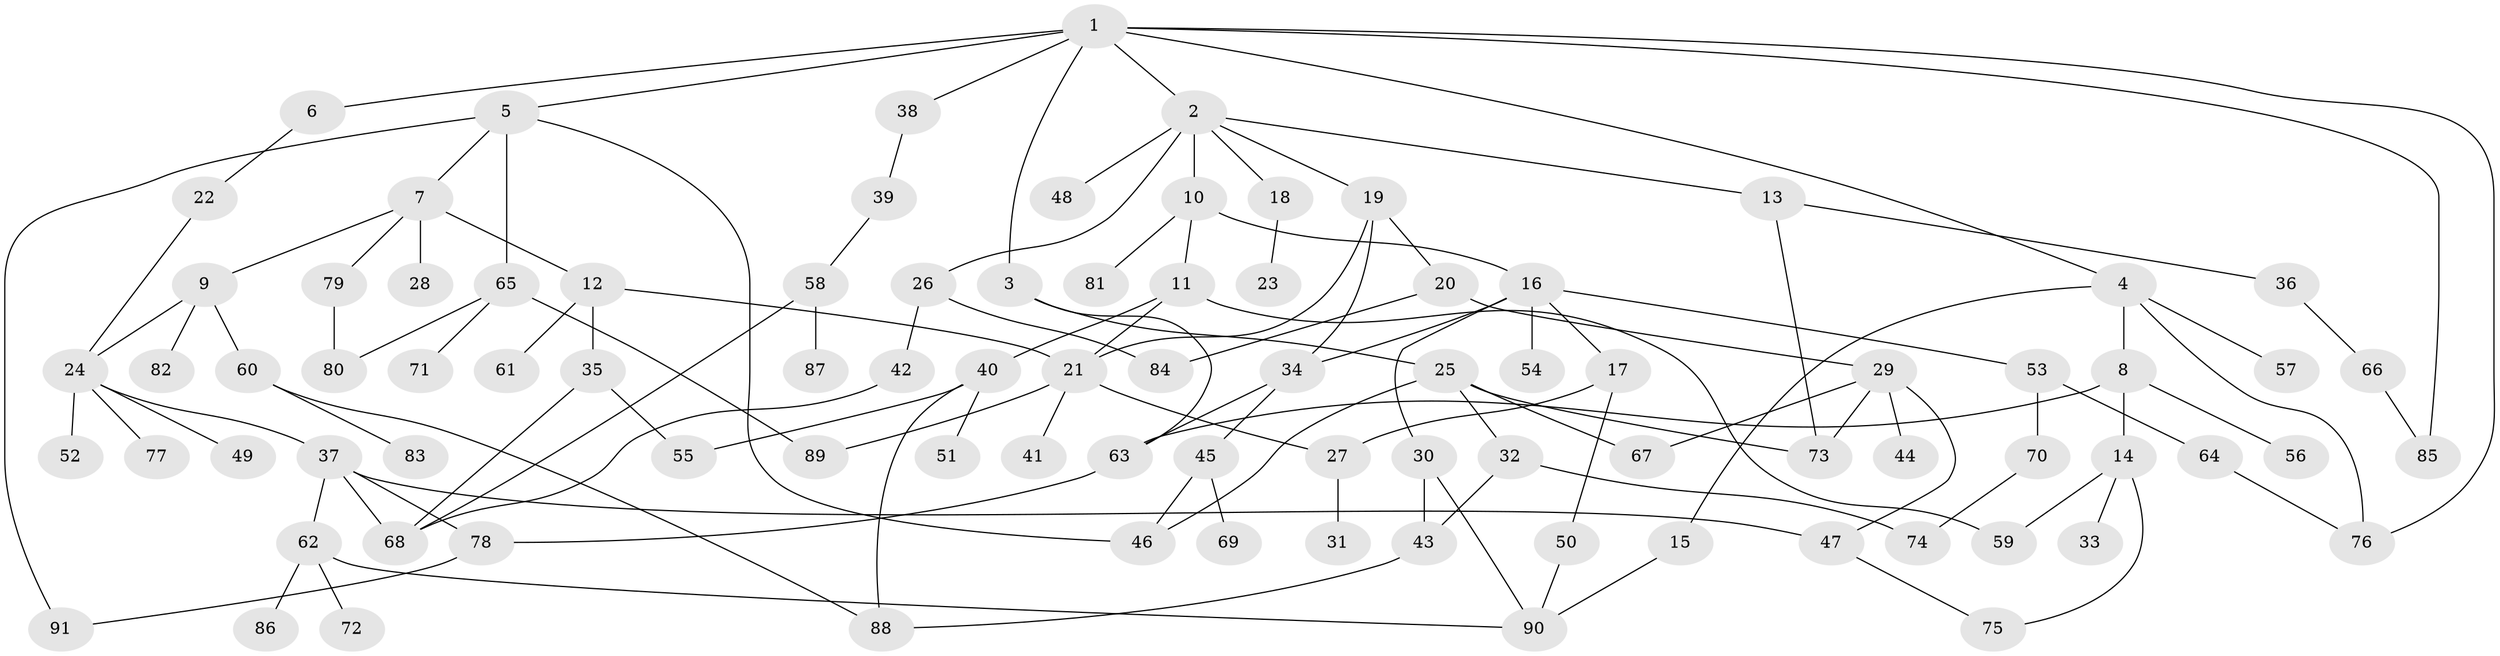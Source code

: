 // coarse degree distribution, {8: 0.03278688524590164, 9: 0.01639344262295082, 3: 0.2459016393442623, 4: 0.09836065573770492, 7: 0.04918032786885246, 2: 0.22950819672131148, 1: 0.2459016393442623, 5: 0.03278688524590164, 6: 0.04918032786885246}
// Generated by graph-tools (version 1.1) at 2025/23/03/03/25 07:23:35]
// undirected, 91 vertices, 124 edges
graph export_dot {
graph [start="1"]
  node [color=gray90,style=filled];
  1;
  2;
  3;
  4;
  5;
  6;
  7;
  8;
  9;
  10;
  11;
  12;
  13;
  14;
  15;
  16;
  17;
  18;
  19;
  20;
  21;
  22;
  23;
  24;
  25;
  26;
  27;
  28;
  29;
  30;
  31;
  32;
  33;
  34;
  35;
  36;
  37;
  38;
  39;
  40;
  41;
  42;
  43;
  44;
  45;
  46;
  47;
  48;
  49;
  50;
  51;
  52;
  53;
  54;
  55;
  56;
  57;
  58;
  59;
  60;
  61;
  62;
  63;
  64;
  65;
  66;
  67;
  68;
  69;
  70;
  71;
  72;
  73;
  74;
  75;
  76;
  77;
  78;
  79;
  80;
  81;
  82;
  83;
  84;
  85;
  86;
  87;
  88;
  89;
  90;
  91;
  1 -- 2;
  1 -- 3;
  1 -- 4;
  1 -- 5;
  1 -- 6;
  1 -- 38;
  1 -- 76;
  1 -- 85;
  2 -- 10;
  2 -- 13;
  2 -- 18;
  2 -- 19;
  2 -- 26;
  2 -- 48;
  3 -- 25;
  3 -- 63;
  4 -- 8;
  4 -- 15;
  4 -- 57;
  4 -- 76;
  5 -- 7;
  5 -- 46;
  5 -- 65;
  5 -- 91;
  6 -- 22;
  7 -- 9;
  7 -- 12;
  7 -- 28;
  7 -- 79;
  8 -- 14;
  8 -- 56;
  8 -- 63;
  9 -- 24;
  9 -- 60;
  9 -- 82;
  10 -- 11;
  10 -- 16;
  10 -- 81;
  11 -- 40;
  11 -- 59;
  11 -- 21;
  12 -- 35;
  12 -- 61;
  12 -- 21;
  13 -- 36;
  13 -- 73;
  14 -- 33;
  14 -- 59;
  14 -- 75;
  15 -- 90;
  16 -- 17;
  16 -- 30;
  16 -- 53;
  16 -- 54;
  16 -- 34;
  17 -- 50;
  17 -- 27;
  18 -- 23;
  19 -- 20;
  19 -- 21;
  19 -- 34;
  20 -- 29;
  20 -- 84;
  21 -- 27;
  21 -- 41;
  21 -- 89;
  22 -- 24;
  24 -- 37;
  24 -- 49;
  24 -- 52;
  24 -- 77;
  25 -- 32;
  25 -- 67;
  25 -- 46;
  25 -- 73;
  26 -- 42;
  26 -- 84;
  27 -- 31;
  29 -- 44;
  29 -- 67;
  29 -- 47;
  29 -- 73;
  30 -- 43;
  30 -- 90;
  32 -- 74;
  32 -- 43;
  34 -- 45;
  34 -- 63;
  35 -- 68;
  35 -- 55;
  36 -- 66;
  37 -- 47;
  37 -- 62;
  37 -- 78;
  37 -- 68;
  38 -- 39;
  39 -- 58;
  40 -- 51;
  40 -- 55;
  40 -- 88;
  42 -- 68;
  43 -- 88;
  45 -- 69;
  45 -- 46;
  47 -- 75;
  50 -- 90;
  53 -- 64;
  53 -- 70;
  58 -- 68;
  58 -- 87;
  60 -- 83;
  60 -- 88;
  62 -- 72;
  62 -- 86;
  62 -- 90;
  63 -- 78;
  64 -- 76;
  65 -- 71;
  65 -- 80;
  65 -- 89;
  66 -- 85;
  70 -- 74;
  78 -- 91;
  79 -- 80;
}
